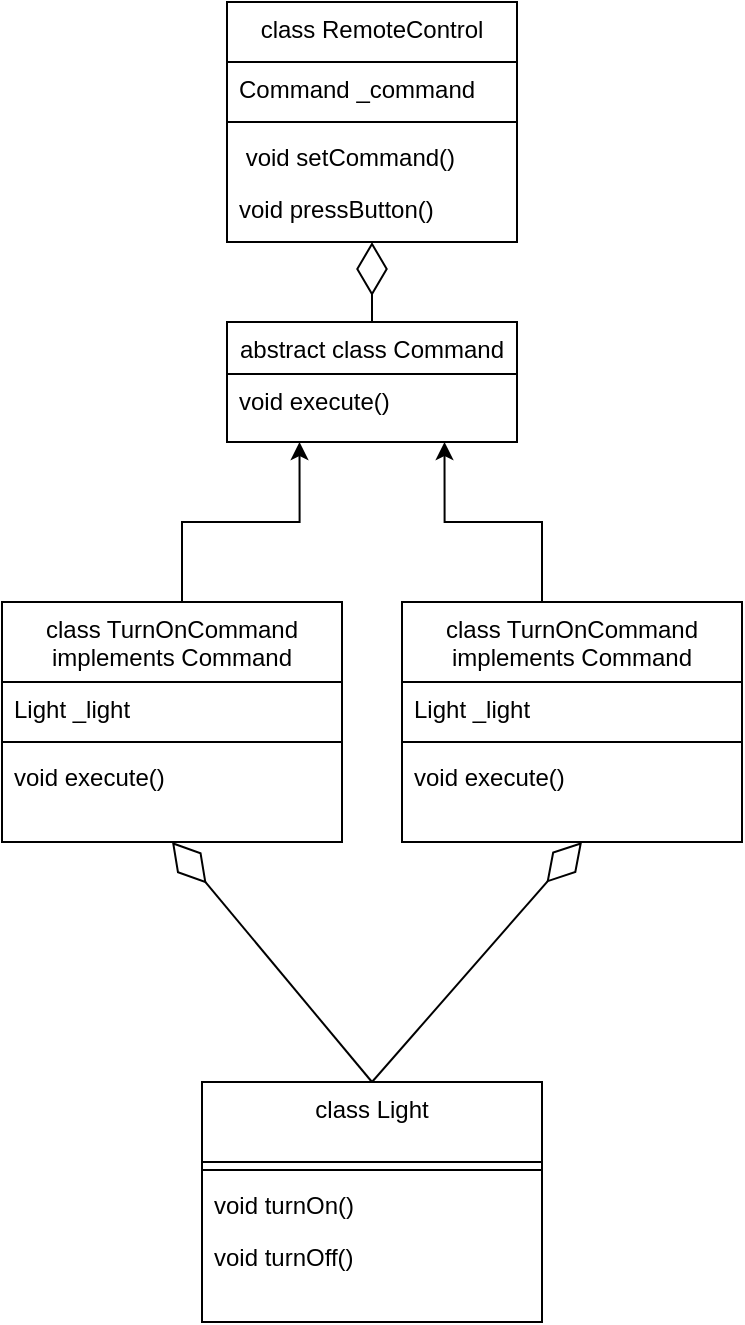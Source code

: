 <mxfile version="21.0.1" type="device"><diagram id="C5RBs43oDa-KdzZeNtuy" name="Page-1"><mxGraphModel dx="6214" dy="2956" grid="1" gridSize="10" guides="1" tooltips="1" connect="1" arrows="1" fold="1" page="1" pageScale="1" pageWidth="827" pageHeight="1169" math="0" shadow="0"><root><mxCell id="WIyWlLk6GJQsqaUBKTNV-0"/><mxCell id="WIyWlLk6GJQsqaUBKTNV-1" parent="WIyWlLk6GJQsqaUBKTNV-0"/><mxCell id="SxTPp1SUD4Spj3U8WoZE-1" value="abstract class Command" style="swimlane;fontStyle=0;align=center;verticalAlign=top;childLayout=stackLayout;horizontal=1;startSize=26;horizontalStack=0;resizeParent=1;resizeLast=0;collapsible=1;marginBottom=0;rounded=0;shadow=0;strokeWidth=1;" parent="WIyWlLk6GJQsqaUBKTNV-1" vertex="1"><mxGeometry x="-2327.5" y="-970" width="145" height="60" as="geometry"><mxRectangle x="130" y="380" width="160" height="26" as="alternateBounds"/></mxGeometry></mxCell><mxCell id="SxTPp1SUD4Spj3U8WoZE-2" value="void execute()" style="text;align=left;verticalAlign=top;spacingLeft=4;spacingRight=4;overflow=hidden;rotatable=0;points=[[0,0.5],[1,0.5]];portConstraint=eastwest;" parent="SxTPp1SUD4Spj3U8WoZE-1" vertex="1"><mxGeometry y="26" width="145" height="24" as="geometry"/></mxCell><mxCell id="vC_gCNUWrxknU517AU6q-6" style="edgeStyle=orthogonalEdgeStyle;rounded=0;orthogonalLoop=1;jettySize=auto;html=1;entryX=0.25;entryY=1;entryDx=0;entryDy=0;" parent="WIyWlLk6GJQsqaUBKTNV-1" source="SxTPp1SUD4Spj3U8WoZE-21" target="SxTPp1SUD4Spj3U8WoZE-1" edge="1"><mxGeometry relative="1" as="geometry"><Array as="points"><mxPoint x="-2350" y="-870"/><mxPoint x="-2291" y="-870"/></Array></mxGeometry></mxCell><mxCell id="SxTPp1SUD4Spj3U8WoZE-21" value="class TurnOnCommand&#10; implements Command" style="swimlane;fontStyle=0;align=center;verticalAlign=top;childLayout=stackLayout;horizontal=1;startSize=40;horizontalStack=0;resizeParent=1;resizeLast=0;collapsible=1;marginBottom=0;rounded=0;shadow=0;strokeWidth=1;" parent="WIyWlLk6GJQsqaUBKTNV-1" vertex="1"><mxGeometry x="-2440" y="-830" width="170" height="120" as="geometry"><mxRectangle x="130" y="380" width="160" height="26" as="alternateBounds"/></mxGeometry></mxCell><mxCell id="SxTPp1SUD4Spj3U8WoZE-24" value="Light _light" style="text;align=left;verticalAlign=top;spacingLeft=4;spacingRight=4;overflow=hidden;rotatable=0;points=[[0,0.5],[1,0.5]];portConstraint=eastwest;" parent="SxTPp1SUD4Spj3U8WoZE-21" vertex="1"><mxGeometry y="40" width="170" height="26" as="geometry"/></mxCell><mxCell id="SxTPp1SUD4Spj3U8WoZE-23" value="" style="line;strokeWidth=1;fillColor=none;align=left;verticalAlign=middle;spacingTop=-1;spacingLeft=3;spacingRight=3;rotatable=0;labelPosition=right;points=[];portConstraint=eastwest;strokeColor=inherit;" parent="SxTPp1SUD4Spj3U8WoZE-21" vertex="1"><mxGeometry y="66" width="170" height="8" as="geometry"/></mxCell><mxCell id="fM_RruLsDmd7-aZcLWDD-8" value="void execute()" style="text;align=left;verticalAlign=top;spacingLeft=4;spacingRight=4;overflow=hidden;rotatable=0;points=[[0,0.5],[1,0.5]];portConstraint=eastwest;" vertex="1" parent="SxTPp1SUD4Spj3U8WoZE-21"><mxGeometry y="74" width="170" height="26" as="geometry"/></mxCell><mxCell id="vC_gCNUWrxknU517AU6q-7" value="class RemoteControl" style="swimlane;fontStyle=0;align=center;verticalAlign=top;childLayout=stackLayout;horizontal=1;startSize=30;horizontalStack=0;resizeParent=1;resizeLast=0;collapsible=1;marginBottom=0;rounded=0;shadow=0;strokeWidth=1;" parent="WIyWlLk6GJQsqaUBKTNV-1" vertex="1"><mxGeometry x="-2327.5" y="-1130" width="145" height="120" as="geometry"><mxRectangle x="130" y="380" width="160" height="26" as="alternateBounds"/></mxGeometry></mxCell><mxCell id="vC_gCNUWrxknU517AU6q-9" value="Command _command" style="text;align=left;verticalAlign=top;spacingLeft=4;spacingRight=4;overflow=hidden;rotatable=0;points=[[0,0.5],[1,0.5]];portConstraint=eastwest;" parent="vC_gCNUWrxknU517AU6q-7" vertex="1"><mxGeometry y="30" width="145" height="26" as="geometry"/></mxCell><mxCell id="vC_gCNUWrxknU517AU6q-8" value="" style="line;strokeWidth=1;fillColor=none;align=left;verticalAlign=middle;spacingTop=-1;spacingLeft=3;spacingRight=3;rotatable=0;labelPosition=right;points=[];portConstraint=eastwest;strokeColor=inherit;" parent="vC_gCNUWrxknU517AU6q-7" vertex="1"><mxGeometry y="56" width="145" height="8" as="geometry"/></mxCell><mxCell id="fM_RruLsDmd7-aZcLWDD-6" value=" void setCommand()" style="text;align=left;verticalAlign=top;spacingLeft=4;spacingRight=4;overflow=hidden;rotatable=0;points=[[0,0.5],[1,0.5]];portConstraint=eastwest;" vertex="1" parent="vC_gCNUWrxknU517AU6q-7"><mxGeometry y="64" width="145" height="26" as="geometry"/></mxCell><mxCell id="fM_RruLsDmd7-aZcLWDD-7" value="void pressButton()" style="text;align=left;verticalAlign=top;spacingLeft=4;spacingRight=4;overflow=hidden;rotatable=0;points=[[0,0.5],[1,0.5]];portConstraint=eastwest;" vertex="1" parent="vC_gCNUWrxknU517AU6q-7"><mxGeometry y="90" width="145" height="26" as="geometry"/></mxCell><mxCell id="fM_RruLsDmd7-aZcLWDD-5" value="" style="endArrow=diamondThin;endFill=0;endSize=24;html=1;rounded=0;exitX=0.5;exitY=0;exitDx=0;exitDy=0;entryX=0.5;entryY=1;entryDx=0;entryDy=0;" edge="1" parent="WIyWlLk6GJQsqaUBKTNV-1" source="SxTPp1SUD4Spj3U8WoZE-1" target="vC_gCNUWrxknU517AU6q-7"><mxGeometry width="160" relative="1" as="geometry"><mxPoint x="-2150" y="-1050" as="sourcePoint"/><mxPoint x="-1990" y="-1050" as="targetPoint"/></mxGeometry></mxCell><mxCell id="fM_RruLsDmd7-aZcLWDD-13" style="edgeStyle=orthogonalEdgeStyle;rounded=0;orthogonalLoop=1;jettySize=auto;html=1;entryX=0.75;entryY=1;entryDx=0;entryDy=0;" edge="1" parent="WIyWlLk6GJQsqaUBKTNV-1" source="fM_RruLsDmd7-aZcLWDD-9" target="SxTPp1SUD4Spj3U8WoZE-1"><mxGeometry relative="1" as="geometry"><Array as="points"><mxPoint x="-2170" y="-870"/><mxPoint x="-2219" y="-870"/></Array></mxGeometry></mxCell><mxCell id="fM_RruLsDmd7-aZcLWDD-9" value="class TurnOnCommand&#10; implements Command" style="swimlane;fontStyle=0;align=center;verticalAlign=top;childLayout=stackLayout;horizontal=1;startSize=40;horizontalStack=0;resizeParent=1;resizeLast=0;collapsible=1;marginBottom=0;rounded=0;shadow=0;strokeWidth=1;" vertex="1" parent="WIyWlLk6GJQsqaUBKTNV-1"><mxGeometry x="-2240" y="-830" width="170" height="120" as="geometry"><mxRectangle x="130" y="380" width="160" height="26" as="alternateBounds"/></mxGeometry></mxCell><mxCell id="fM_RruLsDmd7-aZcLWDD-10" value="Light _light" style="text;align=left;verticalAlign=top;spacingLeft=4;spacingRight=4;overflow=hidden;rotatable=0;points=[[0,0.5],[1,0.5]];portConstraint=eastwest;" vertex="1" parent="fM_RruLsDmd7-aZcLWDD-9"><mxGeometry y="40" width="170" height="26" as="geometry"/></mxCell><mxCell id="fM_RruLsDmd7-aZcLWDD-11" value="" style="line;strokeWidth=1;fillColor=none;align=left;verticalAlign=middle;spacingTop=-1;spacingLeft=3;spacingRight=3;rotatable=0;labelPosition=right;points=[];portConstraint=eastwest;strokeColor=inherit;" vertex="1" parent="fM_RruLsDmd7-aZcLWDD-9"><mxGeometry y="66" width="170" height="8" as="geometry"/></mxCell><mxCell id="fM_RruLsDmd7-aZcLWDD-12" value="void execute()" style="text;align=left;verticalAlign=top;spacingLeft=4;spacingRight=4;overflow=hidden;rotatable=0;points=[[0,0.5],[1,0.5]];portConstraint=eastwest;" vertex="1" parent="fM_RruLsDmd7-aZcLWDD-9"><mxGeometry y="74" width="170" height="26" as="geometry"/></mxCell><mxCell id="fM_RruLsDmd7-aZcLWDD-14" value="class Light" style="swimlane;fontStyle=0;align=center;verticalAlign=top;childLayout=stackLayout;horizontal=1;startSize=40;horizontalStack=0;resizeParent=1;resizeLast=0;collapsible=1;marginBottom=0;rounded=0;shadow=0;strokeWidth=1;" vertex="1" parent="WIyWlLk6GJQsqaUBKTNV-1"><mxGeometry x="-2340" y="-590" width="170" height="120" as="geometry"><mxRectangle x="130" y="380" width="160" height="26" as="alternateBounds"/></mxGeometry></mxCell><mxCell id="fM_RruLsDmd7-aZcLWDD-16" value="" style="line;strokeWidth=1;fillColor=none;align=left;verticalAlign=middle;spacingTop=-1;spacingLeft=3;spacingRight=3;rotatable=0;labelPosition=right;points=[];portConstraint=eastwest;strokeColor=inherit;" vertex="1" parent="fM_RruLsDmd7-aZcLWDD-14"><mxGeometry y="40" width="170" height="8" as="geometry"/></mxCell><mxCell id="fM_RruLsDmd7-aZcLWDD-15" value="void turnOn()" style="text;align=left;verticalAlign=top;spacingLeft=4;spacingRight=4;overflow=hidden;rotatable=0;points=[[0,0.5],[1,0.5]];portConstraint=eastwest;" vertex="1" parent="fM_RruLsDmd7-aZcLWDD-14"><mxGeometry y="48" width="170" height="26" as="geometry"/></mxCell><mxCell id="fM_RruLsDmd7-aZcLWDD-17" value="void turnOff()" style="text;align=left;verticalAlign=top;spacingLeft=4;spacingRight=4;overflow=hidden;rotatable=0;points=[[0,0.5],[1,0.5]];portConstraint=eastwest;" vertex="1" parent="fM_RruLsDmd7-aZcLWDD-14"><mxGeometry y="74" width="170" height="26" as="geometry"/></mxCell><mxCell id="fM_RruLsDmd7-aZcLWDD-18" value="" style="endArrow=diamondThin;endFill=0;endSize=24;html=1;rounded=0;entryX=0.5;entryY=1;entryDx=0;entryDy=0;exitX=0.5;exitY=0;exitDx=0;exitDy=0;" edge="1" parent="WIyWlLk6GJQsqaUBKTNV-1" source="fM_RruLsDmd7-aZcLWDD-14" target="SxTPp1SUD4Spj3U8WoZE-21"><mxGeometry width="160" relative="1" as="geometry"><mxPoint x="-2560" y="-580" as="sourcePoint"/><mxPoint x="-2400" y="-580" as="targetPoint"/></mxGeometry></mxCell><mxCell id="fM_RruLsDmd7-aZcLWDD-19" value="" style="endArrow=diamondThin;endFill=0;endSize=24;html=1;rounded=0;exitX=0.5;exitY=0;exitDx=0;exitDy=0;" edge="1" parent="WIyWlLk6GJQsqaUBKTNV-1" source="fM_RruLsDmd7-aZcLWDD-14"><mxGeometry width="160" relative="1" as="geometry"><mxPoint x="-2245" y="-640" as="sourcePoint"/><mxPoint x="-2150" y="-710" as="targetPoint"/></mxGeometry></mxCell></root></mxGraphModel></diagram></mxfile>